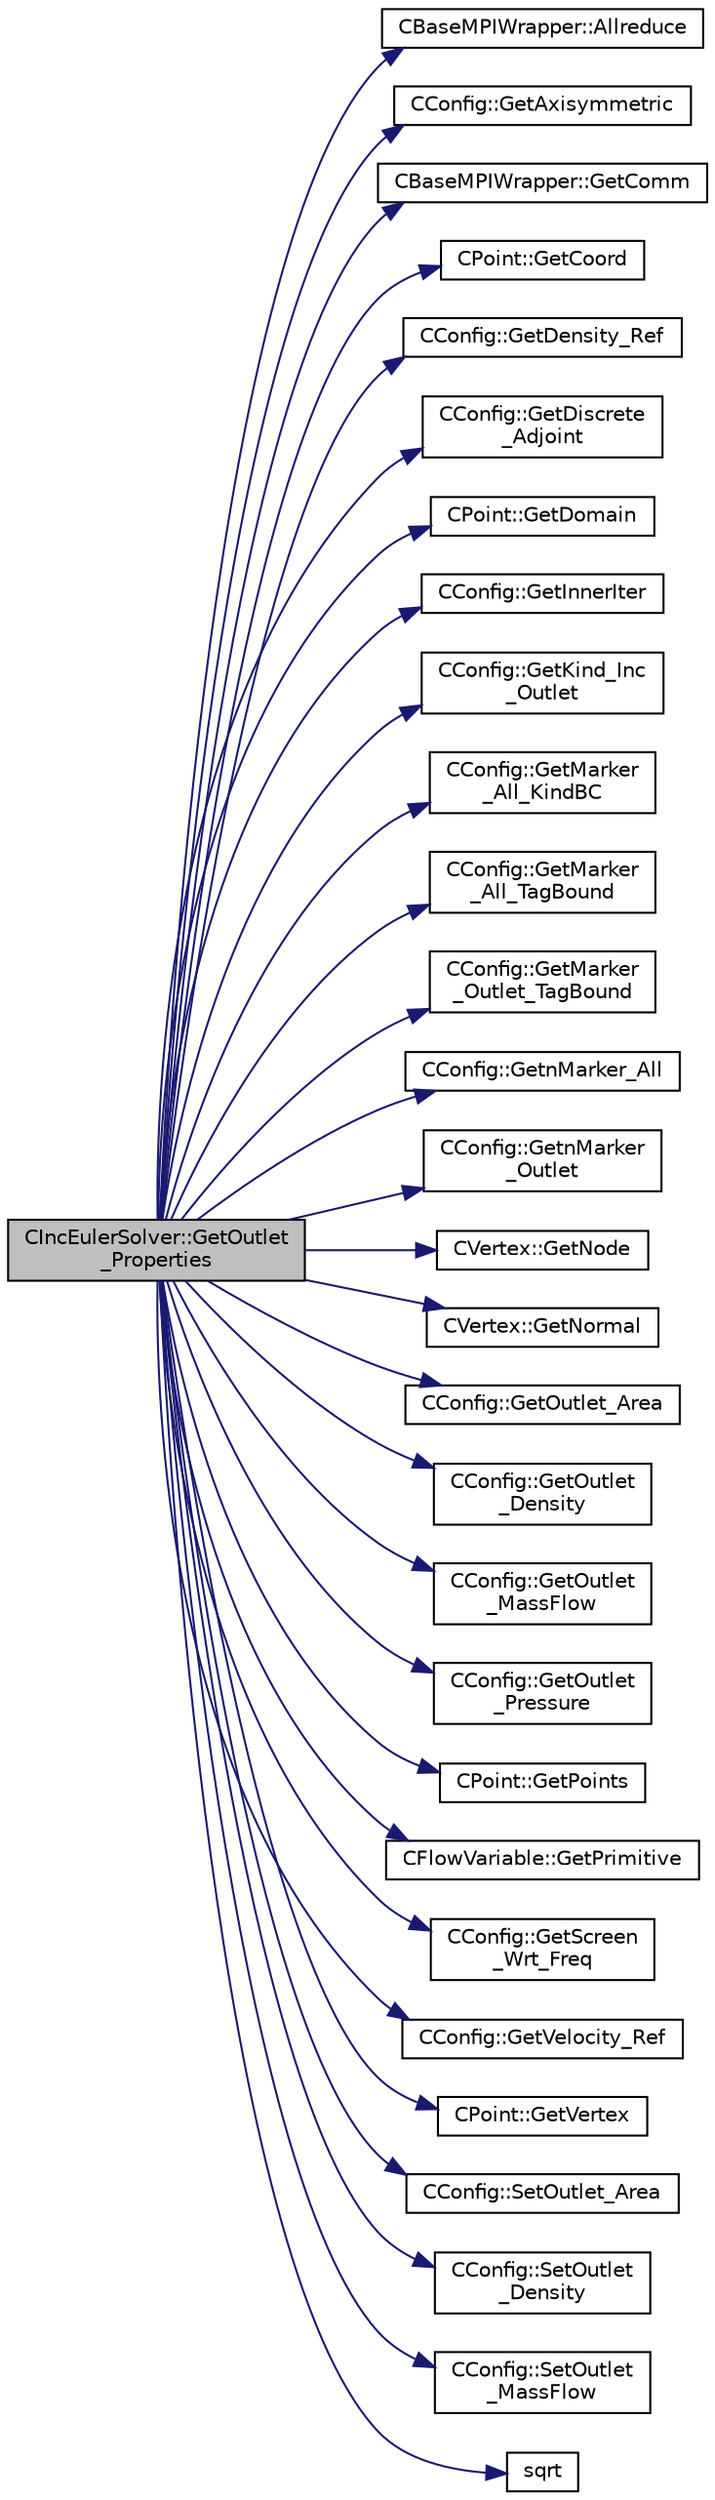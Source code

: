 digraph "CIncEulerSolver::GetOutlet_Properties"
{
 // LATEX_PDF_SIZE
  edge [fontname="Helvetica",fontsize="10",labelfontname="Helvetica",labelfontsize="10"];
  node [fontname="Helvetica",fontsize="10",shape=record];
  rankdir="LR";
  Node1 [label="CIncEulerSolver::GetOutlet\l_Properties",height=0.2,width=0.4,color="black", fillcolor="grey75", style="filled", fontcolor="black",tooltip="A virtual member."];
  Node1 -> Node2 [color="midnightblue",fontsize="10",style="solid",fontname="Helvetica"];
  Node2 [label="CBaseMPIWrapper::Allreduce",height=0.2,width=0.4,color="black", fillcolor="white", style="filled",URL="$classCBaseMPIWrapper.html#a381d4b3738c09d92ee1ae9f89715b541",tooltip=" "];
  Node1 -> Node3 [color="midnightblue",fontsize="10",style="solid",fontname="Helvetica"];
  Node3 [label="CConfig::GetAxisymmetric",height=0.2,width=0.4,color="black", fillcolor="white", style="filled",URL="$classCConfig.html#a509e098ac64a59535a8e59ec2de6f68b",tooltip="Get information about the axisymmetric frame."];
  Node1 -> Node4 [color="midnightblue",fontsize="10",style="solid",fontname="Helvetica"];
  Node4 [label="CBaseMPIWrapper::GetComm",height=0.2,width=0.4,color="black", fillcolor="white", style="filled",URL="$classCBaseMPIWrapper.html#a8154391fc3522954802889d81d4ef5da",tooltip=" "];
  Node1 -> Node5 [color="midnightblue",fontsize="10",style="solid",fontname="Helvetica"];
  Node5 [label="CPoint::GetCoord",height=0.2,width=0.4,color="black", fillcolor="white", style="filled",URL="$classCPoint.html#ab16c29dd03911529cd73bf467c313179",tooltip="Get the coordinates dor the control volume."];
  Node1 -> Node6 [color="midnightblue",fontsize="10",style="solid",fontname="Helvetica"];
  Node6 [label="CConfig::GetDensity_Ref",height=0.2,width=0.4,color="black", fillcolor="white", style="filled",URL="$classCConfig.html#a3fc33aec68f64b757f1f9f3514cb97de",tooltip="Get the value of the reference density for non-dimensionalization."];
  Node1 -> Node7 [color="midnightblue",fontsize="10",style="solid",fontname="Helvetica"];
  Node7 [label="CConfig::GetDiscrete\l_Adjoint",height=0.2,width=0.4,color="black", fillcolor="white", style="filled",URL="$classCConfig.html#ab3928c4e6debcf50dcd0d38985f6980c",tooltip="Get the indicator whether we are solving an discrete adjoint problem."];
  Node1 -> Node8 [color="midnightblue",fontsize="10",style="solid",fontname="Helvetica"];
  Node8 [label="CPoint::GetDomain",height=0.2,width=0.4,color="black", fillcolor="white", style="filled",URL="$classCPoint.html#aa58a27b602e47ddcad22ae74a5c6bc81",tooltip="For parallel computation, its indicates if a point must be computed or not."];
  Node1 -> Node9 [color="midnightblue",fontsize="10",style="solid",fontname="Helvetica"];
  Node9 [label="CConfig::GetInnerIter",height=0.2,width=0.4,color="black", fillcolor="white", style="filled",URL="$classCConfig.html#a079a90396222697f01e0c365285c915d",tooltip="Get the current FSI iteration number."];
  Node1 -> Node10 [color="midnightblue",fontsize="10",style="solid",fontname="Helvetica"];
  Node10 [label="CConfig::GetKind_Inc\l_Outlet",height=0.2,width=0.4,color="black", fillcolor="white", style="filled",URL="$classCConfig.html#ac7b7c81b5bbfc0c61318348d2d6c2ddf",tooltip="Get the type of incompressible outlet from the list."];
  Node1 -> Node11 [color="midnightblue",fontsize="10",style="solid",fontname="Helvetica"];
  Node11 [label="CConfig::GetMarker\l_All_KindBC",height=0.2,width=0.4,color="black", fillcolor="white", style="filled",URL="$classCConfig.html#ae003cd8f406eaaa91849a774c9a20730",tooltip="Get the kind of boundary for each marker."];
  Node1 -> Node12 [color="midnightblue",fontsize="10",style="solid",fontname="Helvetica"];
  Node12 [label="CConfig::GetMarker\l_All_TagBound",height=0.2,width=0.4,color="black", fillcolor="white", style="filled",URL="$classCConfig.html#ab8c9c1f45950a29355be4ff357049440",tooltip="Get the index of the surface defined in the geometry file."];
  Node1 -> Node13 [color="midnightblue",fontsize="10",style="solid",fontname="Helvetica"];
  Node13 [label="CConfig::GetMarker\l_Outlet_TagBound",height=0.2,width=0.4,color="black", fillcolor="white", style="filled",URL="$classCConfig.html#a64751475740f1310e6b2f0dcd0a59022",tooltip="Get the index of the surface defined in the geometry file."];
  Node1 -> Node14 [color="midnightblue",fontsize="10",style="solid",fontname="Helvetica"];
  Node14 [label="CConfig::GetnMarker_All",height=0.2,width=0.4,color="black", fillcolor="white", style="filled",URL="$classCConfig.html#a459dee039e618d21a5d78db61c221240",tooltip="Get the total number of boundary markers of the local process including send/receive domains."];
  Node1 -> Node15 [color="midnightblue",fontsize="10",style="solid",fontname="Helvetica"];
  Node15 [label="CConfig::GetnMarker\l_Outlet",height=0.2,width=0.4,color="black", fillcolor="white", style="filled",URL="$classCConfig.html#ada4ad9b9c716e11de0ef3c7c286cf217",tooltip="Get the total number of boundary markers."];
  Node1 -> Node16 [color="midnightblue",fontsize="10",style="solid",fontname="Helvetica"];
  Node16 [label="CVertex::GetNode",height=0.2,width=0.4,color="black", fillcolor="white", style="filled",URL="$classCVertex.html#ad568da06e7191358d3a09a1bee71cdb5",tooltip="Get the node of the vertex."];
  Node1 -> Node17 [color="midnightblue",fontsize="10",style="solid",fontname="Helvetica"];
  Node17 [label="CVertex::GetNormal",height=0.2,width=0.4,color="black", fillcolor="white", style="filled",URL="$classCVertex.html#a57cacfe764770e6c0e54c278cb584f7c",tooltip="Copy the the normal vector of a face."];
  Node1 -> Node18 [color="midnightblue",fontsize="10",style="solid",fontname="Helvetica"];
  Node18 [label="CConfig::GetOutlet_Area",height=0.2,width=0.4,color="black", fillcolor="white", style="filled",URL="$classCConfig.html#a13e3e25253c8d99e46a3993df454ee15",tooltip="Get the back pressure (static) at an outlet boundary."];
  Node1 -> Node19 [color="midnightblue",fontsize="10",style="solid",fontname="Helvetica"];
  Node19 [label="CConfig::GetOutlet\l_Density",height=0.2,width=0.4,color="black", fillcolor="white", style="filled",URL="$classCConfig.html#a4d6631873ae26543b1a6e556b2182bb5",tooltip="Get the back pressure (static) at an outlet boundary."];
  Node1 -> Node20 [color="midnightblue",fontsize="10",style="solid",fontname="Helvetica"];
  Node20 [label="CConfig::GetOutlet\l_MassFlow",height=0.2,width=0.4,color="black", fillcolor="white", style="filled",URL="$classCConfig.html#a468f26b3f10ec782d9af878105594d10",tooltip="Get the back pressure (static) at an outlet boundary."];
  Node1 -> Node21 [color="midnightblue",fontsize="10",style="solid",fontname="Helvetica"];
  Node21 [label="CConfig::GetOutlet\l_Pressure",height=0.2,width=0.4,color="black", fillcolor="white", style="filled",URL="$classCConfig.html#a5ea6402b4b29cb86b1c3146cb98155fd",tooltip="Get the back pressure (static) at an outlet boundary."];
  Node1 -> Node22 [color="midnightblue",fontsize="10",style="solid",fontname="Helvetica"];
  Node22 [label="CPoint::GetPoints",height=0.2,width=0.4,color="black", fillcolor="white", style="filled",URL="$classCPoint.html#a9bc468188cd5bf36508e0aaf2ecb762f",tooltip="Get the entire point adjacency information in compressed format (CSR)."];
  Node1 -> Node23 [color="midnightblue",fontsize="10",style="solid",fontname="Helvetica"];
  Node23 [label="CFlowVariable::GetPrimitive",height=0.2,width=0.4,color="black", fillcolor="white", style="filled",URL="$classCFlowVariable.html#a852271c741f1e7cdb1d391941266d344",tooltip="Get a primitive variable."];
  Node1 -> Node24 [color="midnightblue",fontsize="10",style="solid",fontname="Helvetica"];
  Node24 [label="CConfig::GetScreen\l_Wrt_Freq",height=0.2,width=0.4,color="black", fillcolor="white", style="filled",URL="$classCConfig.html#ad43daa81fef55ee2c14498294308bad5",tooltip="GetScreen_Wrt_Freq_Inner."];
  Node1 -> Node25 [color="midnightblue",fontsize="10",style="solid",fontname="Helvetica"];
  Node25 [label="CConfig::GetVelocity_Ref",height=0.2,width=0.4,color="black", fillcolor="white", style="filled",URL="$classCConfig.html#afad4537005c210e8a7fc015a51b8ae4c",tooltip="Get the value of the reference velocity for non-dimensionalization."];
  Node1 -> Node26 [color="midnightblue",fontsize="10",style="solid",fontname="Helvetica"];
  Node26 [label="CPoint::GetVertex",height=0.2,width=0.4,color="black", fillcolor="white", style="filled",URL="$classCPoint.html#aa23a2b42b38e6d611038eeafdb7051d0",tooltip="Get the vertex that compose the control volume for a marker."];
  Node1 -> Node27 [color="midnightblue",fontsize="10",style="solid",fontname="Helvetica"];
  Node27 [label="CConfig::SetOutlet_Area",height=0.2,width=0.4,color="black", fillcolor="white", style="filled",URL="$classCConfig.html#afff2482f5b451b680975fa96f09773c3",tooltip="Get the back pressure (static) at an outlet boundary."];
  Node1 -> Node28 [color="midnightblue",fontsize="10",style="solid",fontname="Helvetica"];
  Node28 [label="CConfig::SetOutlet\l_Density",height=0.2,width=0.4,color="black", fillcolor="white", style="filled",URL="$classCConfig.html#a73848e92ab3eedfb9b65fa00e1e3c297",tooltip="Get the back pressure (static) at an outlet boundary."];
  Node1 -> Node29 [color="midnightblue",fontsize="10",style="solid",fontname="Helvetica"];
  Node29 [label="CConfig::SetOutlet\l_MassFlow",height=0.2,width=0.4,color="black", fillcolor="white", style="filled",URL="$classCConfig.html#af67a83689b48b426d22371504fcf0726",tooltip="Get the back pressure (static) at an outlet boundary."];
  Node1 -> Node30 [color="midnightblue",fontsize="10",style="solid",fontname="Helvetica"];
  Node30 [label="sqrt",height=0.2,width=0.4,color="black", fillcolor="white", style="filled",URL="$group__SIMD.html#ga54a1925ab40fb4249ea255072520de35",tooltip=" "];
}
